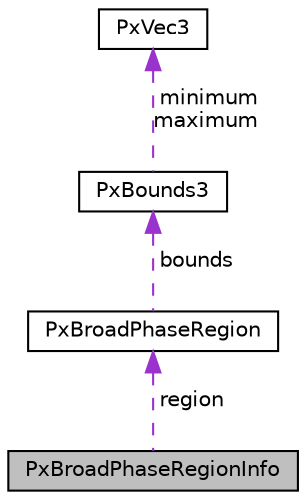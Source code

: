 digraph "PxBroadPhaseRegionInfo"
{
  edge [fontname="Helvetica",fontsize="10",labelfontname="Helvetica",labelfontsize="10"];
  node [fontname="Helvetica",fontsize="10",shape=record];
  Node1 [label="PxBroadPhaseRegionInfo",height=0.2,width=0.4,color="black", fillcolor="grey75", style="filled", fontcolor="black"];
  Node2 -> Node1 [dir="back",color="darkorchid3",fontsize="10",style="dashed",label=" region" ,fontname="Helvetica"];
  Node2 [label="PxBroadPhaseRegion",height=0.2,width=0.4,color="black", fillcolor="white", style="filled",URL="$structPxBroadPhaseRegion.html",tooltip="\"Region of interest\" for the broad-phase. "];
  Node3 -> Node2 [dir="back",color="darkorchid3",fontsize="10",style="dashed",label=" bounds" ,fontname="Helvetica"];
  Node3 [label="PxBounds3",height=0.2,width=0.4,color="black", fillcolor="white", style="filled",URL="$classPxBounds3.html",tooltip="Class representing 3D range or axis aligned bounding box. "];
  Node4 -> Node3 [dir="back",color="darkorchid3",fontsize="10",style="dashed",label=" minimum\nmaximum" ,fontname="Helvetica"];
  Node4 [label="PxVec3",height=0.2,width=0.4,color="black", fillcolor="white", style="filled",URL="$classPxVec3.html",tooltip="3 Element vector class. "];
}
